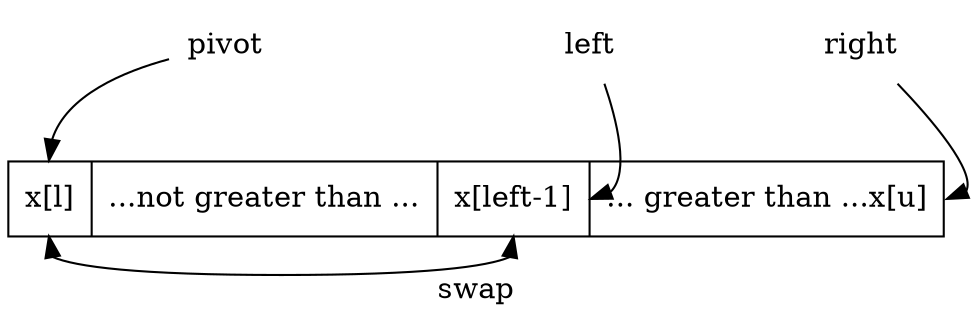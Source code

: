 digraph G{
	node[shape=record]
        lst[label="<p> x[l] | ...not greater than ... | <left> x[left-1] | <right> ... greater than ...x[u]"];
        pivot[shape=plaintext];
        left[shape=plaintext];
        right[shape=plaintext];
        pivot->lst:p;
        left->lst:left:e;
        right->lst:right:e;
        lst:p:s->lst:left:s[label="swap", dir="both"];
	{rank=same pivot->left->right[style=invis]}
}
